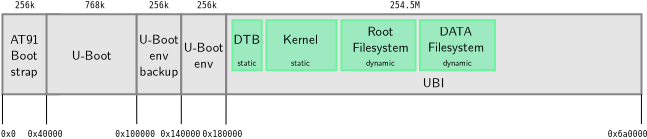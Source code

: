<?xml version="1.0" encoding="UTF-8"?>
<dia:diagram xmlns:dia="http://www.lysator.liu.se/~alla/dia/">
  <dia:layer name="Arrière-plan" visible="true" connectable="true" active="true">
    <dia:object type="Standard - Box" version="0" id="O0">
      <dia:attribute name="obj_pos">
        <dia:point val="16.5,2.5"/>
      </dia:attribute>
      <dia:attribute name="obj_bb">
        <dia:rectangle val="16.45,2.45;19.354,6.55"/>
      </dia:attribute>
      <dia:attribute name="elem_corner">
        <dia:point val="16.5,2.5"/>
      </dia:attribute>
      <dia:attribute name="elem_width">
        <dia:real val="2.804"/>
      </dia:attribute>
      <dia:attribute name="elem_height">
        <dia:real val="4"/>
      </dia:attribute>
      <dia:attribute name="border_width">
        <dia:real val="0.1"/>
      </dia:attribute>
      <dia:attribute name="border_color">
        <dia:color val="#868686ff"/>
      </dia:attribute>
      <dia:attribute name="inner_color">
        <dia:color val="#e5e5e5ff"/>
      </dia:attribute>
      <dia:attribute name="show_background">
        <dia:boolean val="true"/>
      </dia:attribute>
    </dia:object>
    <dia:object type="Standard - Text" version="1" id="O1">
      <dia:attribute name="obj_pos">
        <dia:point val="16.783,8.5"/>
      </dia:attribute>
      <dia:attribute name="obj_bb">
        <dia:rectangle val="16.487,8.3;17.079,8.7"/>
      </dia:attribute>
      <dia:attribute name="text">
        <dia:composite type="text">
          <dia:attribute name="string">
            <dia:string>#0x0#</dia:string>
          </dia:attribute>
          <dia:attribute name="font">
            <dia:font family="Inconsolata" style="48" name="Courier"/>
          </dia:attribute>
          <dia:attribute name="height">
            <dia:real val="0.494"/>
          </dia:attribute>
          <dia:attribute name="pos">
            <dia:point val="16.783,8.63"/>
          </dia:attribute>
          <dia:attribute name="color">
            <dia:color val="#000000ff"/>
          </dia:attribute>
          <dia:attribute name="alignment">
            <dia:enum val="1"/>
          </dia:attribute>
        </dia:composite>
      </dia:attribute>
      <dia:attribute name="valign">
        <dia:enum val="2"/>
      </dia:attribute>
    </dia:object>
    <dia:object type="Standard - Text" version="1" id="O2">
      <dia:attribute name="obj_pos">
        <dia:point val="18.639,8.5"/>
      </dia:attribute>
      <dia:attribute name="obj_bb">
        <dia:rectangle val="17.948,8.3;19.33,8.7"/>
      </dia:attribute>
      <dia:attribute name="text">
        <dia:composite type="text">
          <dia:attribute name="string">
            <dia:string>#0x40000#</dia:string>
          </dia:attribute>
          <dia:attribute name="font">
            <dia:font family="Inconsolata" style="48" name="Courier"/>
          </dia:attribute>
          <dia:attribute name="height">
            <dia:real val="0.494"/>
          </dia:attribute>
          <dia:attribute name="pos">
            <dia:point val="18.639,8.63"/>
          </dia:attribute>
          <dia:attribute name="color">
            <dia:color val="#000000ff"/>
          </dia:attribute>
          <dia:attribute name="alignment">
            <dia:enum val="1"/>
          </dia:attribute>
        </dia:composite>
      </dia:attribute>
      <dia:attribute name="valign">
        <dia:enum val="2"/>
      </dia:attribute>
    </dia:object>
    <dia:object type="Standard - Text" version="1" id="O3">
      <dia:attribute name="obj_pos">
        <dia:point val="23.141,8.5"/>
      </dia:attribute>
      <dia:attribute name="obj_bb">
        <dia:rectangle val="22.351,8.3;23.931,8.7"/>
      </dia:attribute>
      <dia:attribute name="text">
        <dia:composite type="text">
          <dia:attribute name="string">
            <dia:string>#0x100000#</dia:string>
          </dia:attribute>
          <dia:attribute name="font">
            <dia:font family="Inconsolata" style="48" name="Courier"/>
          </dia:attribute>
          <dia:attribute name="height">
            <dia:real val="0.494"/>
          </dia:attribute>
          <dia:attribute name="pos">
            <dia:point val="23.141,8.63"/>
          </dia:attribute>
          <dia:attribute name="color">
            <dia:color val="#000000ff"/>
          </dia:attribute>
          <dia:attribute name="alignment">
            <dia:enum val="1"/>
          </dia:attribute>
        </dia:composite>
      </dia:attribute>
      <dia:attribute name="valign">
        <dia:enum val="2"/>
      </dia:attribute>
    </dia:object>
    <dia:object type="Standard - Line" version="0" id="O4">
      <dia:attribute name="obj_pos">
        <dia:point val="16.5,6.5"/>
      </dia:attribute>
      <dia:attribute name="obj_bb">
        <dia:rectangle val="16.475,6.475;16.525,8.025"/>
      </dia:attribute>
      <dia:attribute name="conn_endpoints">
        <dia:point val="16.5,6.5"/>
        <dia:point val="16.5,8"/>
      </dia:attribute>
      <dia:attribute name="numcp">
        <dia:int val="1"/>
      </dia:attribute>
      <dia:attribute name="line_width">
        <dia:real val="0.05"/>
      </dia:attribute>
      <dia:connections>
        <dia:connection handle="0" to="O0" connection="5"/>
      </dia:connections>
    </dia:object>
    <dia:object type="Standard - Line" version="0" id="O5">
      <dia:attribute name="obj_pos">
        <dia:point val="18.704,6.5"/>
      </dia:attribute>
      <dia:attribute name="obj_bb">
        <dia:rectangle val="18.679,6.475;18.73,8.033"/>
      </dia:attribute>
      <dia:attribute name="conn_endpoints">
        <dia:point val="18.704,6.5"/>
        <dia:point val="18.705,8.008"/>
      </dia:attribute>
      <dia:attribute name="numcp">
        <dia:int val="1"/>
      </dia:attribute>
      <dia:attribute name="line_width">
        <dia:real val="0.05"/>
      </dia:attribute>
      <dia:connections>
        <dia:connection handle="0" to="O10" connection="5"/>
      </dia:connections>
    </dia:object>
    <dia:object type="Standard - Line" version="0" id="O6">
      <dia:attribute name="obj_pos">
        <dia:point val="23.212,6.5"/>
      </dia:attribute>
      <dia:attribute name="obj_bb">
        <dia:rectangle val="23.188,6.475;23.24,8.015"/>
      </dia:attribute>
      <dia:attribute name="conn_endpoints">
        <dia:point val="23.212,6.5"/>
        <dia:point val="23.215,7.99"/>
      </dia:attribute>
      <dia:attribute name="numcp">
        <dia:int val="1"/>
      </dia:attribute>
      <dia:attribute name="line_width">
        <dia:real val="0.05"/>
      </dia:attribute>
      <dia:connections>
        <dia:connection handle="0" to="O10" connection="7"/>
      </dia:connections>
    </dia:object>
    <dia:object type="Standard - Text" version="1" id="O7">
      <dia:attribute name="obj_pos">
        <dia:point val="25.399,8.5"/>
      </dia:attribute>
      <dia:attribute name="obj_bb">
        <dia:rectangle val="24.609,8.3;26.189,8.7"/>
      </dia:attribute>
      <dia:attribute name="text">
        <dia:composite type="text">
          <dia:attribute name="string">
            <dia:string>#0x140000#</dia:string>
          </dia:attribute>
          <dia:attribute name="font">
            <dia:font family="Inconsolata" style="48" name="Courier"/>
          </dia:attribute>
          <dia:attribute name="height">
            <dia:real val="0.494"/>
          </dia:attribute>
          <dia:attribute name="pos">
            <dia:point val="25.399,8.63"/>
          </dia:attribute>
          <dia:attribute name="color">
            <dia:color val="#000000ff"/>
          </dia:attribute>
          <dia:attribute name="alignment">
            <dia:enum val="1"/>
          </dia:attribute>
        </dia:composite>
      </dia:attribute>
      <dia:attribute name="valign">
        <dia:enum val="2"/>
      </dia:attribute>
    </dia:object>
    <dia:object type="Standard - Line" version="0" id="O8">
      <dia:attribute name="obj_pos">
        <dia:point val="25.441,6.5"/>
      </dia:attribute>
      <dia:attribute name="obj_bb">
        <dia:rectangle val="25.416,6.475;25.467,8.024"/>
      </dia:attribute>
      <dia:attribute name="conn_endpoints">
        <dia:point val="25.441,6.5"/>
        <dia:point val="25.442,7.999"/>
      </dia:attribute>
      <dia:attribute name="numcp">
        <dia:int val="1"/>
      </dia:attribute>
      <dia:attribute name="line_width">
        <dia:real val="0.05"/>
      </dia:attribute>
      <dia:connections>
        <dia:connection handle="0" to="O12" connection="7"/>
      </dia:connections>
    </dia:object>
    <dia:object type="Standard - Text" version="1" id="O9">
      <dia:attribute name="obj_pos">
        <dia:point val="17.589,4.5"/>
      </dia:attribute>
      <dia:attribute name="obj_bb">
        <dia:rectangle val="16.864,3.232;18.314,5.768"/>
      </dia:attribute>
      <dia:attribute name="text">
        <dia:composite type="text">
          <dia:attribute name="string">
            <dia:string>#AT91
Boot
strap#</dia:string>
          </dia:attribute>
          <dia:attribute name="font">
            <dia:font family="Latin Modern Sans" style="0" name="Courier"/>
          </dia:attribute>
          <dia:attribute name="height">
            <dia:real val="0.8"/>
          </dia:attribute>
          <dia:attribute name="pos">
            <dia:point val="17.589,3.97"/>
          </dia:attribute>
          <dia:attribute name="color">
            <dia:color val="#000000ff"/>
          </dia:attribute>
          <dia:attribute name="alignment">
            <dia:enum val="1"/>
          </dia:attribute>
        </dia:composite>
      </dia:attribute>
      <dia:attribute name="valign">
        <dia:enum val="2"/>
      </dia:attribute>
    </dia:object>
    <dia:object type="Standard - Box" version="0" id="O10">
      <dia:attribute name="obj_pos">
        <dia:point val="18.704,2.5"/>
      </dia:attribute>
      <dia:attribute name="obj_bb">
        <dia:rectangle val="18.654,2.45;23.262,6.55"/>
      </dia:attribute>
      <dia:attribute name="elem_corner">
        <dia:point val="18.704,2.5"/>
      </dia:attribute>
      <dia:attribute name="elem_width">
        <dia:real val="4.509"/>
      </dia:attribute>
      <dia:attribute name="elem_height">
        <dia:real val="4"/>
      </dia:attribute>
      <dia:attribute name="border_width">
        <dia:real val="0.1"/>
      </dia:attribute>
      <dia:attribute name="border_color">
        <dia:color val="#868686ff"/>
      </dia:attribute>
      <dia:attribute name="inner_color">
        <dia:color val="#e5e5e5ff"/>
      </dia:attribute>
      <dia:attribute name="show_background">
        <dia:boolean val="true"/>
      </dia:attribute>
    </dia:object>
    <dia:object type="Standard - Text" version="1" id="O11">
      <dia:attribute name="obj_pos">
        <dia:point val="20.958,4.5"/>
      </dia:attribute>
      <dia:attribute name="obj_bb">
        <dia:rectangle val="19.974,4.032;21.942,4.968"/>
      </dia:attribute>
      <dia:attribute name="text">
        <dia:composite type="text">
          <dia:attribute name="string">
            <dia:string>#U-Boot#</dia:string>
          </dia:attribute>
          <dia:attribute name="font">
            <dia:font family="Latin Modern Sans" style="0" name="Courier"/>
          </dia:attribute>
          <dia:attribute name="height">
            <dia:real val="0.8"/>
          </dia:attribute>
          <dia:attribute name="pos">
            <dia:point val="20.958,4.77"/>
          </dia:attribute>
          <dia:attribute name="color">
            <dia:color val="#000000ff"/>
          </dia:attribute>
          <dia:attribute name="alignment">
            <dia:enum val="1"/>
          </dia:attribute>
        </dia:composite>
      </dia:attribute>
      <dia:attribute name="valign">
        <dia:enum val="2"/>
      </dia:attribute>
      <dia:connections>
        <dia:connection handle="0" to="O10" connection="8"/>
      </dia:connections>
    </dia:object>
    <dia:object type="Standard - Box" version="0" id="O12">
      <dia:attribute name="obj_pos">
        <dia:point val="23.212,2.5"/>
      </dia:attribute>
      <dia:attribute name="obj_bb">
        <dia:rectangle val="23.163,2.45;25.491,6.55"/>
      </dia:attribute>
      <dia:attribute name="elem_corner">
        <dia:point val="23.212,2.5"/>
      </dia:attribute>
      <dia:attribute name="elem_width">
        <dia:real val="2.229"/>
      </dia:attribute>
      <dia:attribute name="elem_height">
        <dia:real val="4"/>
      </dia:attribute>
      <dia:attribute name="border_width">
        <dia:real val="0.1"/>
      </dia:attribute>
      <dia:attribute name="border_color">
        <dia:color val="#868686ff"/>
      </dia:attribute>
      <dia:attribute name="inner_color">
        <dia:color val="#e5e5e5ff"/>
      </dia:attribute>
      <dia:attribute name="show_background">
        <dia:boolean val="true"/>
      </dia:attribute>
    </dia:object>
    <dia:object type="Standard - Text" version="1" id="O13">
      <dia:attribute name="obj_pos">
        <dia:point val="24.327,4.5"/>
      </dia:attribute>
      <dia:attribute name="obj_bb">
        <dia:rectangle val="23.343,3.232;25.311,5.768"/>
      </dia:attribute>
      <dia:attribute name="text">
        <dia:composite type="text">
          <dia:attribute name="string">
            <dia:string>#U-Boot
env
backup#</dia:string>
          </dia:attribute>
          <dia:attribute name="font">
            <dia:font family="Latin Modern Sans" style="0" name="Courier"/>
          </dia:attribute>
          <dia:attribute name="height">
            <dia:real val="0.8"/>
          </dia:attribute>
          <dia:attribute name="pos">
            <dia:point val="24.327,3.97"/>
          </dia:attribute>
          <dia:attribute name="color">
            <dia:color val="#000000ff"/>
          </dia:attribute>
          <dia:attribute name="alignment">
            <dia:enum val="1"/>
          </dia:attribute>
        </dia:composite>
      </dia:attribute>
      <dia:attribute name="valign">
        <dia:enum val="2"/>
      </dia:attribute>
      <dia:connections>
        <dia:connection handle="0" to="O12" connection="8"/>
      </dia:connections>
    </dia:object>
    <dia:object type="Standard - Box" version="0" id="O14">
      <dia:attribute name="obj_pos">
        <dia:point val="25.438,2.5"/>
      </dia:attribute>
      <dia:attribute name="obj_bb">
        <dia:rectangle val="25.387,2.45;27.729,6.55"/>
      </dia:attribute>
      <dia:attribute name="elem_corner">
        <dia:point val="25.438,2.5"/>
      </dia:attribute>
      <dia:attribute name="elem_width">
        <dia:real val="2.241"/>
      </dia:attribute>
      <dia:attribute name="elem_height">
        <dia:real val="4"/>
      </dia:attribute>
      <dia:attribute name="border_width">
        <dia:real val="0.1"/>
      </dia:attribute>
      <dia:attribute name="border_color">
        <dia:color val="#868686ff"/>
      </dia:attribute>
      <dia:attribute name="inner_color">
        <dia:color val="#e5e5e5ff"/>
      </dia:attribute>
      <dia:attribute name="show_background">
        <dia:boolean val="true"/>
      </dia:attribute>
    </dia:object>
    <dia:object type="Standard - Text" version="1" id="O15">
      <dia:attribute name="obj_pos">
        <dia:point val="26.558,4.5"/>
      </dia:attribute>
      <dia:attribute name="obj_bb">
        <dia:rectangle val="25.574,3.632;27.542,5.368"/>
      </dia:attribute>
      <dia:attribute name="text">
        <dia:composite type="text">
          <dia:attribute name="string">
            <dia:string>#U-Boot
env#</dia:string>
          </dia:attribute>
          <dia:attribute name="font">
            <dia:font family="Latin Modern Sans" style="0" name="Courier"/>
          </dia:attribute>
          <dia:attribute name="height">
            <dia:real val="0.8"/>
          </dia:attribute>
          <dia:attribute name="pos">
            <dia:point val="26.558,4.37"/>
          </dia:attribute>
          <dia:attribute name="color">
            <dia:color val="#000000ff"/>
          </dia:attribute>
          <dia:attribute name="alignment">
            <dia:enum val="1"/>
          </dia:attribute>
        </dia:composite>
      </dia:attribute>
      <dia:attribute name="valign">
        <dia:enum val="2"/>
      </dia:attribute>
      <dia:connections>
        <dia:connection handle="0" to="O14" connection="8"/>
      </dia:connections>
    </dia:object>
    <dia:object type="Standard - Line" version="0" id="O16">
      <dia:attribute name="obj_pos">
        <dia:point val="27.679,6.5"/>
      </dia:attribute>
      <dia:attribute name="obj_bb">
        <dia:rectangle val="27.654,6.475;27.704,8.042"/>
      </dia:attribute>
      <dia:attribute name="conn_endpoints">
        <dia:point val="27.679,6.5"/>
        <dia:point val="27.678,8.017"/>
      </dia:attribute>
      <dia:attribute name="numcp">
        <dia:int val="1"/>
      </dia:attribute>
      <dia:attribute name="line_width">
        <dia:real val="0.05"/>
      </dia:attribute>
      <dia:connections>
        <dia:connection handle="0" to="O14" connection="7"/>
      </dia:connections>
    </dia:object>
    <dia:object type="Standard - Text" version="1" id="O17">
      <dia:attribute name="obj_pos">
        <dia:point val="27.497,8.5"/>
      </dia:attribute>
      <dia:attribute name="obj_bb">
        <dia:rectangle val="26.707,8.3;28.287,8.7"/>
      </dia:attribute>
      <dia:attribute name="text">
        <dia:composite type="text">
          <dia:attribute name="string">
            <dia:string>#0x180000#</dia:string>
          </dia:attribute>
          <dia:attribute name="font">
            <dia:font family="Inconsolata" style="48" name="Courier"/>
          </dia:attribute>
          <dia:attribute name="height">
            <dia:real val="0.494"/>
          </dia:attribute>
          <dia:attribute name="pos">
            <dia:point val="27.497,8.63"/>
          </dia:attribute>
          <dia:attribute name="color">
            <dia:color val="#000000ff"/>
          </dia:attribute>
          <dia:attribute name="alignment">
            <dia:enum val="1"/>
          </dia:attribute>
        </dia:composite>
      </dia:attribute>
      <dia:attribute name="valign">
        <dia:enum val="2"/>
      </dia:attribute>
    </dia:object>
    <dia:object type="Standard - Box" version="0" id="O18">
      <dia:attribute name="obj_pos">
        <dia:point val="27.688,2.5"/>
      </dia:attribute>
      <dia:attribute name="obj_bb">
        <dia:rectangle val="27.637,2.45;48.5,6.55"/>
      </dia:attribute>
      <dia:attribute name="elem_corner">
        <dia:point val="27.688,2.5"/>
      </dia:attribute>
      <dia:attribute name="elem_width">
        <dia:real val="20.763"/>
      </dia:attribute>
      <dia:attribute name="elem_height">
        <dia:real val="4"/>
      </dia:attribute>
      <dia:attribute name="border_width">
        <dia:real val="0.1"/>
      </dia:attribute>
      <dia:attribute name="border_color">
        <dia:color val="#868686ff"/>
      </dia:attribute>
      <dia:attribute name="inner_color">
        <dia:color val="#e5e5e5ff"/>
      </dia:attribute>
      <dia:attribute name="show_background">
        <dia:boolean val="true"/>
      </dia:attribute>
    </dia:object>
    <dia:object type="Standard - Text" version="1" id="O19">
      <dia:attribute name="obj_pos">
        <dia:point val="38.069,5.875"/>
      </dia:attribute>
      <dia:attribute name="obj_bb">
        <dia:rectangle val="37.546,5.407;38.591,6.343"/>
      </dia:attribute>
      <dia:attribute name="text">
        <dia:composite type="text">
          <dia:attribute name="string">
            <dia:string>#UBI#</dia:string>
          </dia:attribute>
          <dia:attribute name="font">
            <dia:font family="Latin Modern Sans" style="0" name="Courier"/>
          </dia:attribute>
          <dia:attribute name="height">
            <dia:real val="0.8"/>
          </dia:attribute>
          <dia:attribute name="pos">
            <dia:point val="38.069,6.145"/>
          </dia:attribute>
          <dia:attribute name="color">
            <dia:color val="#000000ff"/>
          </dia:attribute>
          <dia:attribute name="alignment">
            <dia:enum val="1"/>
          </dia:attribute>
        </dia:composite>
      </dia:attribute>
      <dia:attribute name="valign">
        <dia:enum val="2"/>
      </dia:attribute>
    </dia:object>
    <dia:object type="Standard - Text" version="1" id="O20">
      <dia:attribute name="obj_pos">
        <dia:point val="47.768,8.5"/>
      </dia:attribute>
      <dia:attribute name="obj_bb">
        <dia:rectangle val="46.978,8.3;48.558,8.7"/>
      </dia:attribute>
      <dia:attribute name="text">
        <dia:composite type="text">
          <dia:attribute name="string">
            <dia:string>#0x6a0000#</dia:string>
          </dia:attribute>
          <dia:attribute name="font">
            <dia:font family="Inconsolata" style="48" name="Courier"/>
          </dia:attribute>
          <dia:attribute name="height">
            <dia:real val="0.494"/>
          </dia:attribute>
          <dia:attribute name="pos">
            <dia:point val="47.768,8.63"/>
          </dia:attribute>
          <dia:attribute name="color">
            <dia:color val="#000000ff"/>
          </dia:attribute>
          <dia:attribute name="alignment">
            <dia:enum val="1"/>
          </dia:attribute>
        </dia:composite>
      </dia:attribute>
      <dia:attribute name="valign">
        <dia:enum val="2"/>
      </dia:attribute>
    </dia:object>
    <dia:object type="Standard - Line" version="0" id="O21">
      <dia:attribute name="obj_pos">
        <dia:point val="48.45,6.5"/>
      </dia:attribute>
      <dia:attribute name="obj_bb">
        <dia:rectangle val="48.422,6.475;48.475,8.017"/>
      </dia:attribute>
      <dia:attribute name="conn_endpoints">
        <dia:point val="48.45,6.5"/>
        <dia:point val="48.447,7.991"/>
      </dia:attribute>
      <dia:attribute name="numcp">
        <dia:int val="1"/>
      </dia:attribute>
      <dia:attribute name="line_width">
        <dia:real val="0.05"/>
      </dia:attribute>
      <dia:connections>
        <dia:connection handle="0" to="O18" connection="7"/>
      </dia:connections>
    </dia:object>
    <dia:object type="Standard - Text" version="1" id="O22">
      <dia:attribute name="obj_pos">
        <dia:point val="36.625,2.205"/>
      </dia:attribute>
      <dia:attribute name="obj_bb">
        <dia:rectangle val="36.032,1.875;37.218,2.275"/>
      </dia:attribute>
      <dia:attribute name="text">
        <dia:composite type="text">
          <dia:attribute name="string">
            <dia:string>#254.5M#</dia:string>
          </dia:attribute>
          <dia:attribute name="font">
            <dia:font family="Inconsolata" style="48" name="Courier"/>
          </dia:attribute>
          <dia:attribute name="height">
            <dia:real val="0.494"/>
          </dia:attribute>
          <dia:attribute name="pos">
            <dia:point val="36.625,2.205"/>
          </dia:attribute>
          <dia:attribute name="color">
            <dia:color val="#000000ff"/>
          </dia:attribute>
          <dia:attribute name="alignment">
            <dia:enum val="1"/>
          </dia:attribute>
        </dia:composite>
      </dia:attribute>
      <dia:attribute name="valign">
        <dia:enum val="3"/>
      </dia:attribute>
    </dia:object>
    <dia:object type="Standard - Text" version="1" id="O23">
      <dia:attribute name="obj_pos">
        <dia:point val="18.125,2.075"/>
      </dia:attribute>
      <dia:attribute name="obj_bb">
        <dia:rectangle val="18.125,1.336;18.125,2.273"/>
      </dia:attribute>
      <dia:attribute name="text">
        <dia:composite type="text">
          <dia:attribute name="string">
            <dia:string>##</dia:string>
          </dia:attribute>
          <dia:attribute name="font">
            <dia:font family="Latin Modern Sans" style="0" name="Courier"/>
          </dia:attribute>
          <dia:attribute name="height">
            <dia:real val="0.8"/>
          </dia:attribute>
          <dia:attribute name="pos">
            <dia:point val="18.125,2.075"/>
          </dia:attribute>
          <dia:attribute name="color">
            <dia:color val="#000000ff"/>
          </dia:attribute>
          <dia:attribute name="alignment">
            <dia:enum val="0"/>
          </dia:attribute>
        </dia:composite>
      </dia:attribute>
      <dia:attribute name="valign">
        <dia:enum val="3"/>
      </dia:attribute>
    </dia:object>
    <dia:object type="Standard - Text" version="1" id="O24">
      <dia:attribute name="obj_pos">
        <dia:point val="17.625,2.205"/>
      </dia:attribute>
      <dia:attribute name="obj_bb">
        <dia:rectangle val="17.23,1.875;18.02,2.275"/>
      </dia:attribute>
      <dia:attribute name="text">
        <dia:composite type="text">
          <dia:attribute name="string">
            <dia:string>#256k#</dia:string>
          </dia:attribute>
          <dia:attribute name="font">
            <dia:font family="Inconsolata" style="48" name="Courier"/>
          </dia:attribute>
          <dia:attribute name="height">
            <dia:real val="0.494"/>
          </dia:attribute>
          <dia:attribute name="pos">
            <dia:point val="17.625,2.205"/>
          </dia:attribute>
          <dia:attribute name="color">
            <dia:color val="#000000ff"/>
          </dia:attribute>
          <dia:attribute name="alignment">
            <dia:enum val="1"/>
          </dia:attribute>
        </dia:composite>
      </dia:attribute>
      <dia:attribute name="valign">
        <dia:enum val="3"/>
      </dia:attribute>
    </dia:object>
    <dia:object type="Standard - Text" version="1" id="O25">
      <dia:attribute name="obj_pos">
        <dia:point val="24.325,2.205"/>
      </dia:attribute>
      <dia:attribute name="obj_bb">
        <dia:rectangle val="23.93,1.875;24.72,2.275"/>
      </dia:attribute>
      <dia:attribute name="text">
        <dia:composite type="text">
          <dia:attribute name="string">
            <dia:string>#256k#</dia:string>
          </dia:attribute>
          <dia:attribute name="font">
            <dia:font family="Inconsolata" style="48" name="Courier"/>
          </dia:attribute>
          <dia:attribute name="height">
            <dia:real val="0.494"/>
          </dia:attribute>
          <dia:attribute name="pos">
            <dia:point val="24.325,2.205"/>
          </dia:attribute>
          <dia:attribute name="color">
            <dia:color val="#000000ff"/>
          </dia:attribute>
          <dia:attribute name="alignment">
            <dia:enum val="1"/>
          </dia:attribute>
        </dia:composite>
      </dia:attribute>
      <dia:attribute name="valign">
        <dia:enum val="3"/>
      </dia:attribute>
    </dia:object>
    <dia:object type="Standard - Text" version="1" id="O26">
      <dia:attribute name="obj_pos">
        <dia:point val="26.725,2.205"/>
      </dia:attribute>
      <dia:attribute name="obj_bb">
        <dia:rectangle val="26.33,1.875;27.12,2.275"/>
      </dia:attribute>
      <dia:attribute name="text">
        <dia:composite type="text">
          <dia:attribute name="string">
            <dia:string>#256k#</dia:string>
          </dia:attribute>
          <dia:attribute name="font">
            <dia:font family="Inconsolata" style="48" name="Courier"/>
          </dia:attribute>
          <dia:attribute name="height">
            <dia:real val="0.494"/>
          </dia:attribute>
          <dia:attribute name="pos">
            <dia:point val="26.725,2.205"/>
          </dia:attribute>
          <dia:attribute name="color">
            <dia:color val="#000000ff"/>
          </dia:attribute>
          <dia:attribute name="alignment">
            <dia:enum val="1"/>
          </dia:attribute>
        </dia:composite>
      </dia:attribute>
      <dia:attribute name="valign">
        <dia:enum val="3"/>
      </dia:attribute>
    </dia:object>
    <dia:object type="Standard - Text" version="1" id="O27">
      <dia:attribute name="obj_pos">
        <dia:point val="21.125,2.205"/>
      </dia:attribute>
      <dia:attribute name="obj_bb">
        <dia:rectangle val="20.73,1.875;21.52,2.275"/>
      </dia:attribute>
      <dia:attribute name="text">
        <dia:composite type="text">
          <dia:attribute name="string">
            <dia:string>#768k#</dia:string>
          </dia:attribute>
          <dia:attribute name="font">
            <dia:font family="Inconsolata" style="48" name="Courier"/>
          </dia:attribute>
          <dia:attribute name="height">
            <dia:real val="0.494"/>
          </dia:attribute>
          <dia:attribute name="pos">
            <dia:point val="21.125,2.205"/>
          </dia:attribute>
          <dia:attribute name="color">
            <dia:color val="#000000ff"/>
          </dia:attribute>
          <dia:attribute name="alignment">
            <dia:enum val="1"/>
          </dia:attribute>
        </dia:composite>
      </dia:attribute>
      <dia:attribute name="valign">
        <dia:enum val="3"/>
      </dia:attribute>
    </dia:object>
    <dia:group>
      <dia:attribute name="meta">
        <dia:composite type="dict"/>
      </dia:attribute>
      <dia:attribute name="matrix"/>
      <dia:object type="Standard - Box" version="0" id="O28">
        <dia:attribute name="obj_pos">
          <dia:point val="33.45,2.798"/>
        </dia:attribute>
        <dia:attribute name="obj_bb">
          <dia:rectangle val="33.4,2.748;37.2,5.348"/>
        </dia:attribute>
        <dia:attribute name="elem_corner">
          <dia:point val="33.45,2.798"/>
        </dia:attribute>
        <dia:attribute name="elem_width">
          <dia:real val="3.7"/>
        </dia:attribute>
        <dia:attribute name="elem_height">
          <dia:real val="2.5"/>
        </dia:attribute>
        <dia:attribute name="border_color">
          <dia:color val="#6cf39eff"/>
        </dia:attribute>
        <dia:attribute name="inner_color">
          <dia:color val="#9deac1ff"/>
        </dia:attribute>
        <dia:attribute name="show_background">
          <dia:boolean val="true"/>
        </dia:attribute>
      </dia:object>
      <dia:object type="Standard - Text" version="1" id="O29">
        <dia:attribute name="obj_pos">
          <dia:point val="35.4,3.569"/>
        </dia:attribute>
        <dia:attribute name="obj_bb">
          <dia:rectangle val="34.019,2.83;36.781,4.567"/>
        </dia:attribute>
        <dia:attribute name="text">
          <dia:composite type="text">
            <dia:attribute name="string">
              <dia:string>#Root
Filesystem#</dia:string>
            </dia:attribute>
            <dia:attribute name="font">
              <dia:font family="Latin Modern Sans" style="0" name="Courier"/>
            </dia:attribute>
            <dia:attribute name="height">
              <dia:real val="0.8"/>
            </dia:attribute>
            <dia:attribute name="pos">
              <dia:point val="35.4,3.569"/>
            </dia:attribute>
            <dia:attribute name="color">
              <dia:color val="#000000ff"/>
            </dia:attribute>
            <dia:attribute name="alignment">
              <dia:enum val="1"/>
            </dia:attribute>
          </dia:composite>
        </dia:attribute>
        <dia:attribute name="valign">
          <dia:enum val="3"/>
        </dia:attribute>
      </dia:object>
      <dia:object type="Standard - Text" version="1" id="O30">
        <dia:attribute name="obj_pos">
          <dia:point val="35.4,5.077"/>
        </dia:attribute>
        <dia:attribute name="obj_bb">
          <dia:rectangle val="34.67,4.589;36.13,5.208"/>
        </dia:attribute>
        <dia:attribute name="text">
          <dia:composite type="text">
            <dia:attribute name="string">
              <dia:string>#dynamic#</dia:string>
            </dia:attribute>
            <dia:attribute name="font">
              <dia:font family="Latin Modern Sans" style="0" name="Courier"/>
            </dia:attribute>
            <dia:attribute name="height">
              <dia:real val="0.529"/>
            </dia:attribute>
            <dia:attribute name="pos">
              <dia:point val="35.4,5.077"/>
            </dia:attribute>
            <dia:attribute name="color">
              <dia:color val="#000000ff"/>
            </dia:attribute>
            <dia:attribute name="alignment">
              <dia:enum val="1"/>
            </dia:attribute>
          </dia:composite>
        </dia:attribute>
        <dia:attribute name="valign">
          <dia:enum val="3"/>
        </dia:attribute>
      </dia:object>
    </dia:group>
    <dia:group>
      <dia:attribute name="meta">
        <dia:composite type="dict"/>
      </dia:attribute>
      <dia:attribute name="matrix"/>
      <dia:object type="Standard - Box" version="0" id="O31">
        <dia:attribute name="obj_pos">
          <dia:point val="29.7,2.8"/>
        </dia:attribute>
        <dia:attribute name="obj_bb">
          <dia:rectangle val="29.65,2.75;33.25,5.35"/>
        </dia:attribute>
        <dia:attribute name="elem_corner">
          <dia:point val="29.7,2.8"/>
        </dia:attribute>
        <dia:attribute name="elem_width">
          <dia:real val="3.5"/>
        </dia:attribute>
        <dia:attribute name="elem_height">
          <dia:real val="2.5"/>
        </dia:attribute>
        <dia:attribute name="border_color">
          <dia:color val="#6cf39eff"/>
        </dia:attribute>
        <dia:attribute name="inner_color">
          <dia:color val="#9deac1ff"/>
        </dia:attribute>
        <dia:attribute name="show_background">
          <dia:boolean val="true"/>
        </dia:attribute>
      </dia:object>
      <dia:object type="Standard - Text" version="1" id="O32">
        <dia:attribute name="obj_pos">
          <dia:point val="31.4,3.97"/>
        </dia:attribute>
        <dia:attribute name="obj_bb">
          <dia:rectangle val="30.541,3.232;32.259,4.168"/>
        </dia:attribute>
        <dia:attribute name="text">
          <dia:composite type="text">
            <dia:attribute name="string">
              <dia:string>#Kernel#</dia:string>
            </dia:attribute>
            <dia:attribute name="font">
              <dia:font family="Latin Modern Sans" style="0" name="Courier"/>
            </dia:attribute>
            <dia:attribute name="height">
              <dia:real val="0.8"/>
            </dia:attribute>
            <dia:attribute name="pos">
              <dia:point val="31.4,3.97"/>
            </dia:attribute>
            <dia:attribute name="color">
              <dia:color val="#000000ff"/>
            </dia:attribute>
            <dia:attribute name="alignment">
              <dia:enum val="1"/>
            </dia:attribute>
          </dia:composite>
        </dia:attribute>
        <dia:attribute name="valign">
          <dia:enum val="3"/>
        </dia:attribute>
      </dia:object>
      <dia:object type="Standard - Text" version="1" id="O33">
        <dia:attribute name="obj_pos">
          <dia:point val="31.4,5.079"/>
        </dia:attribute>
        <dia:attribute name="obj_bb">
          <dia:rectangle val="30.921,4.59;31.879,5.21"/>
        </dia:attribute>
        <dia:attribute name="text">
          <dia:composite type="text">
            <dia:attribute name="string">
              <dia:string>#static#</dia:string>
            </dia:attribute>
            <dia:attribute name="font">
              <dia:font family="Latin Modern Sans" style="0" name="Courier"/>
            </dia:attribute>
            <dia:attribute name="height">
              <dia:real val="0.529"/>
            </dia:attribute>
            <dia:attribute name="pos">
              <dia:point val="31.4,5.079"/>
            </dia:attribute>
            <dia:attribute name="color">
              <dia:color val="#000000ff"/>
            </dia:attribute>
            <dia:attribute name="alignment">
              <dia:enum val="1"/>
            </dia:attribute>
          </dia:composite>
        </dia:attribute>
        <dia:attribute name="valign">
          <dia:enum val="3"/>
        </dia:attribute>
      </dia:object>
    </dia:group>
    <dia:group>
      <dia:attribute name="meta">
        <dia:composite type="dict"/>
      </dia:attribute>
      <dia:attribute name="matrix"/>
      <dia:object type="Standard - Box" version="0" id="O34">
        <dia:attribute name="obj_pos">
          <dia:point val="28,2.8"/>
        </dia:attribute>
        <dia:attribute name="obj_bb">
          <dia:rectangle val="27.95,2.75;29.512,5.35"/>
        </dia:attribute>
        <dia:attribute name="elem_corner">
          <dia:point val="28,2.8"/>
        </dia:attribute>
        <dia:attribute name="elem_width">
          <dia:real val="1.462"/>
        </dia:attribute>
        <dia:attribute name="elem_height">
          <dia:real val="2.5"/>
        </dia:attribute>
        <dia:attribute name="border_color">
          <dia:color val="#6cf39eff"/>
        </dia:attribute>
        <dia:attribute name="inner_color">
          <dia:color val="#9deac1ff"/>
        </dia:attribute>
        <dia:attribute name="show_background">
          <dia:boolean val="true"/>
        </dia:attribute>
      </dia:object>
      <dia:object type="Standard - Text" version="1" id="O35">
        <dia:attribute name="obj_pos">
          <dia:point val="28.725,3.97"/>
        </dia:attribute>
        <dia:attribute name="obj_bb">
          <dia:rectangle val="28.062,3.232;29.387,4.168"/>
        </dia:attribute>
        <dia:attribute name="text">
          <dia:composite type="text">
            <dia:attribute name="string">
              <dia:string>#DTB#</dia:string>
            </dia:attribute>
            <dia:attribute name="font">
              <dia:font family="Latin Modern Sans" style="0" name="Courier"/>
            </dia:attribute>
            <dia:attribute name="height">
              <dia:real val="0.8"/>
            </dia:attribute>
            <dia:attribute name="pos">
              <dia:point val="28.725,3.97"/>
            </dia:attribute>
            <dia:attribute name="color">
              <dia:color val="#000000ff"/>
            </dia:attribute>
            <dia:attribute name="alignment">
              <dia:enum val="1"/>
            </dia:attribute>
          </dia:composite>
        </dia:attribute>
        <dia:attribute name="valign">
          <dia:enum val="3"/>
        </dia:attribute>
      </dia:object>
      <dia:object type="Standard - Text" version="1" id="O36">
        <dia:attribute name="obj_pos">
          <dia:point val="28.725,5.079"/>
        </dia:attribute>
        <dia:attribute name="obj_bb">
          <dia:rectangle val="28.246,4.59;29.204,5.21"/>
        </dia:attribute>
        <dia:attribute name="text">
          <dia:composite type="text">
            <dia:attribute name="string">
              <dia:string>#static#</dia:string>
            </dia:attribute>
            <dia:attribute name="font">
              <dia:font family="Latin Modern Sans" style="0" name="Courier"/>
            </dia:attribute>
            <dia:attribute name="height">
              <dia:real val="0.529"/>
            </dia:attribute>
            <dia:attribute name="pos">
              <dia:point val="28.725,5.079"/>
            </dia:attribute>
            <dia:attribute name="color">
              <dia:color val="#000000ff"/>
            </dia:attribute>
            <dia:attribute name="alignment">
              <dia:enum val="1"/>
            </dia:attribute>
          </dia:composite>
        </dia:attribute>
        <dia:attribute name="valign">
          <dia:enum val="3"/>
        </dia:attribute>
      </dia:object>
    </dia:group>
    <dia:group>
      <dia:attribute name="meta">
        <dia:composite type="dict"/>
      </dia:attribute>
      <dia:attribute name="matrix"/>
      <dia:object type="Standard - Box" version="0" id="O37">
        <dia:attribute name="obj_pos">
          <dia:point val="37.375,2.797"/>
        </dia:attribute>
        <dia:attribute name="obj_bb">
          <dia:rectangle val="37.325,2.747;41.175,5.347"/>
        </dia:attribute>
        <dia:attribute name="elem_corner">
          <dia:point val="37.375,2.797"/>
        </dia:attribute>
        <dia:attribute name="elem_width">
          <dia:real val="3.75"/>
        </dia:attribute>
        <dia:attribute name="elem_height">
          <dia:real val="2.5"/>
        </dia:attribute>
        <dia:attribute name="border_color">
          <dia:color val="#6cf39eff"/>
        </dia:attribute>
        <dia:attribute name="inner_color">
          <dia:color val="#9deac1ff"/>
        </dia:attribute>
        <dia:attribute name="show_background">
          <dia:boolean val="true"/>
        </dia:attribute>
      </dia:object>
      <dia:object type="Standard - Text" version="1" id="O38">
        <dia:attribute name="obj_pos">
          <dia:point val="39.175,3.567"/>
        </dia:attribute>
        <dia:attribute name="obj_bb">
          <dia:rectangle val="37.794,2.829;40.556,4.565"/>
        </dia:attribute>
        <dia:attribute name="text">
          <dia:composite type="text">
            <dia:attribute name="string">
              <dia:string>#DATA
Filesystem#</dia:string>
            </dia:attribute>
            <dia:attribute name="font">
              <dia:font family="Latin Modern Sans" style="0" name="Courier"/>
            </dia:attribute>
            <dia:attribute name="height">
              <dia:real val="0.8"/>
            </dia:attribute>
            <dia:attribute name="pos">
              <dia:point val="39.175,3.567"/>
            </dia:attribute>
            <dia:attribute name="color">
              <dia:color val="#000000ff"/>
            </dia:attribute>
            <dia:attribute name="alignment">
              <dia:enum val="1"/>
            </dia:attribute>
          </dia:composite>
        </dia:attribute>
        <dia:attribute name="valign">
          <dia:enum val="3"/>
        </dia:attribute>
      </dia:object>
      <dia:object type="Standard - Text" version="1" id="O39">
        <dia:attribute name="obj_pos">
          <dia:point val="39.25,5.076"/>
        </dia:attribute>
        <dia:attribute name="obj_bb">
          <dia:rectangle val="38.52,4.587;39.98,5.207"/>
        </dia:attribute>
        <dia:attribute name="text">
          <dia:composite type="text">
            <dia:attribute name="string">
              <dia:string>#dynamic#</dia:string>
            </dia:attribute>
            <dia:attribute name="font">
              <dia:font family="Latin Modern Sans" style="0" name="Courier"/>
            </dia:attribute>
            <dia:attribute name="height">
              <dia:real val="0.529"/>
            </dia:attribute>
            <dia:attribute name="pos">
              <dia:point val="39.25,5.076"/>
            </dia:attribute>
            <dia:attribute name="color">
              <dia:color val="#000000ff"/>
            </dia:attribute>
            <dia:attribute name="alignment">
              <dia:enum val="1"/>
            </dia:attribute>
          </dia:composite>
        </dia:attribute>
        <dia:attribute name="valign">
          <dia:enum val="3"/>
        </dia:attribute>
      </dia:object>
    </dia:group>
  </dia:layer>
</dia:diagram>
